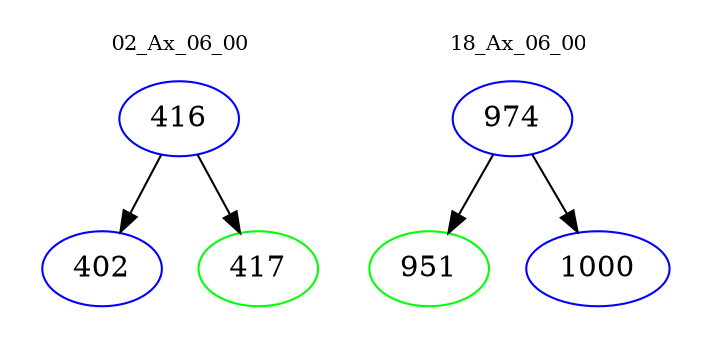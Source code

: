 digraph{
subgraph cluster_0 {
color = white
label = "02_Ax_06_00";
fontsize=10;
T0_416 [label="416", color="blue"]
T0_416 -> T0_402 [color="black"]
T0_402 [label="402", color="blue"]
T0_416 -> T0_417 [color="black"]
T0_417 [label="417", color="green"]
}
subgraph cluster_1 {
color = white
label = "18_Ax_06_00";
fontsize=10;
T1_974 [label="974", color="blue"]
T1_974 -> T1_951 [color="black"]
T1_951 [label="951", color="green"]
T1_974 -> T1_1000 [color="black"]
T1_1000 [label="1000", color="blue"]
}
}

